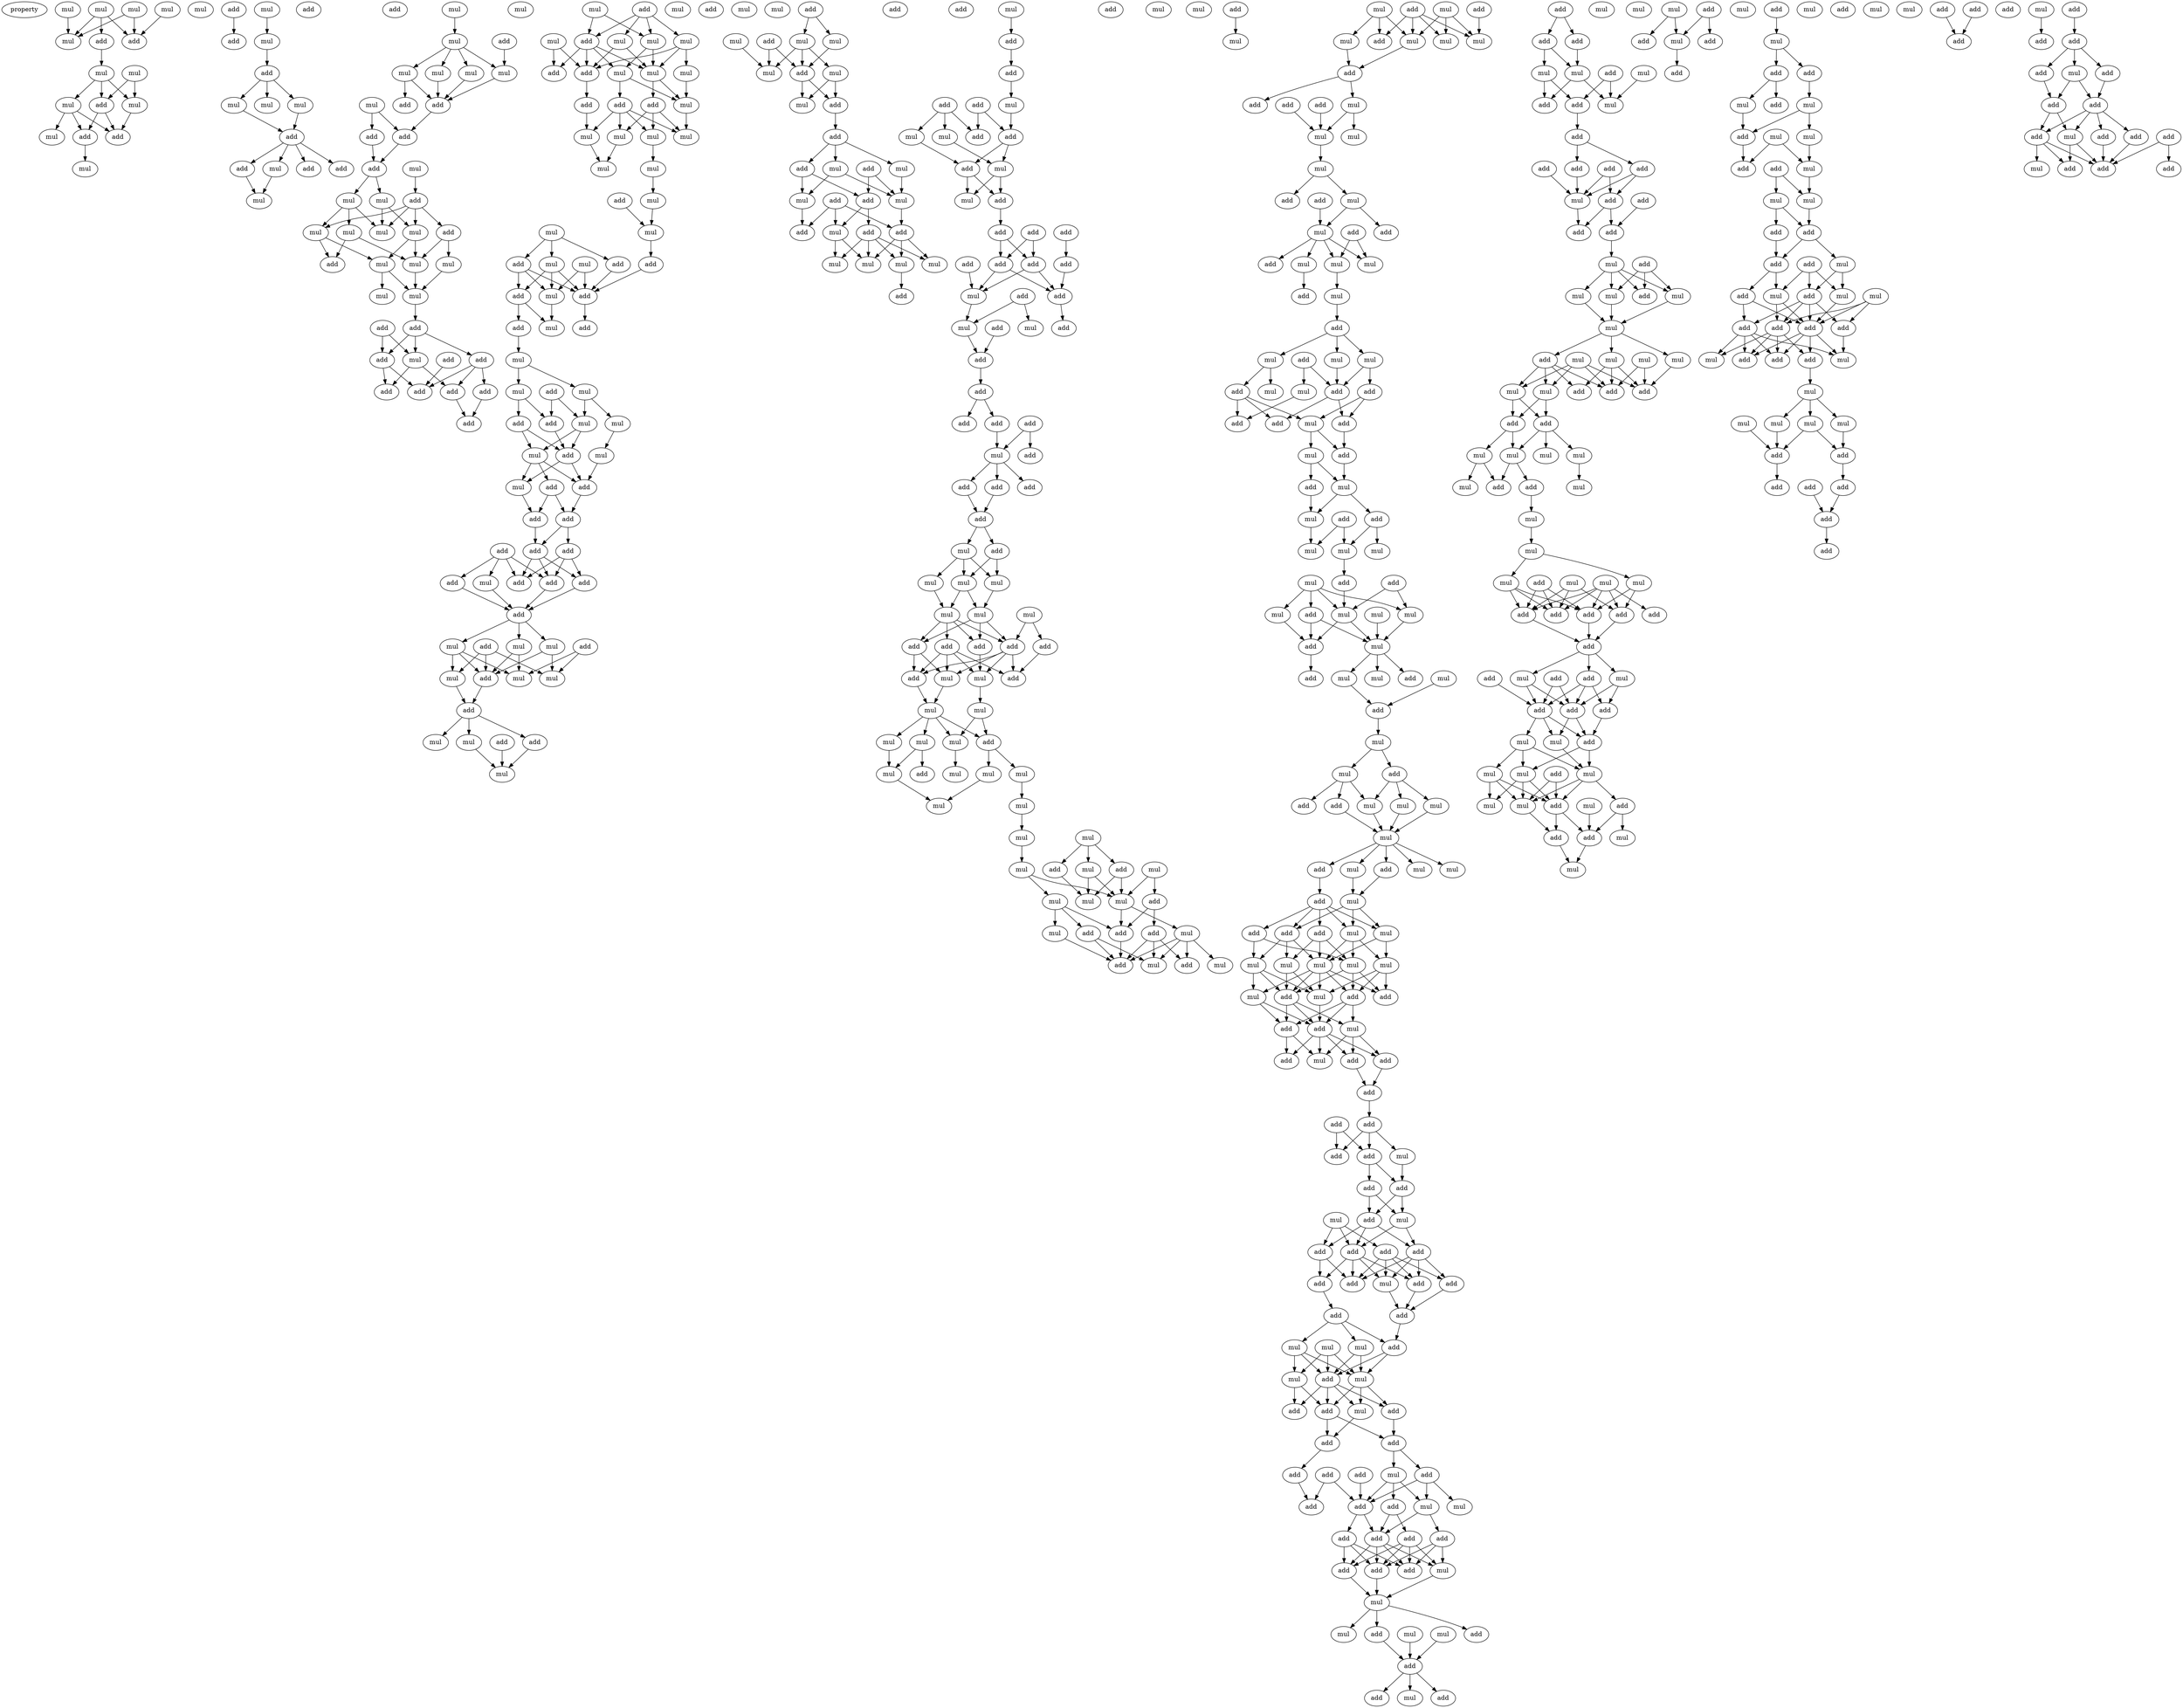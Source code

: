 digraph {
    node [fontcolor=black]
    property [mul=2,lf=1.2]
    0 [ label = mul ];
    1 [ label = mul ];
    2 [ label = mul ];
    3 [ label = mul ];
    4 [ label = add ];
    5 [ label = mul ];
    6 [ label = add ];
    7 [ label = mul ];
    8 [ label = mul ];
    9 [ label = add ];
    10 [ label = mul ];
    11 [ label = mul ];
    12 [ label = mul ];
    13 [ label = add ];
    14 [ label = mul ];
    15 [ label = add ];
    16 [ label = mul ];
    17 [ label = add ];
    18 [ label = mul ];
    19 [ label = add ];
    20 [ label = mul ];
    21 [ label = add ];
    22 [ label = mul ];
    23 [ label = mul ];
    24 [ label = mul ];
    25 [ label = add ];
    26 [ label = add ];
    27 [ label = add ];
    28 [ label = mul ];
    29 [ label = add ];
    30 [ label = add ];
    31 [ label = add ];
    32 [ label = mul ];
    33 [ label = mul ];
    34 [ label = mul ];
    35 [ label = add ];
    36 [ label = mul ];
    37 [ label = mul ];
    38 [ label = mul ];
    39 [ label = mul ];
    40 [ label = add ];
    41 [ label = mul ];
    42 [ label = add ];
    43 [ label = add ];
    44 [ label = add ];
    45 [ label = mul ];
    46 [ label = add ];
    47 [ label = mul ];
    48 [ label = add ];
    49 [ label = mul ];
    50 [ label = mul ];
    51 [ label = mul ];
    52 [ label = mul ];
    53 [ label = add ];
    54 [ label = mul ];
    55 [ label = add ];
    56 [ label = mul ];
    57 [ label = mul ];
    58 [ label = mul ];
    59 [ label = mul ];
    60 [ label = mul ];
    61 [ label = add ];
    62 [ label = add ];
    63 [ label = mul ];
    64 [ label = add ];
    65 [ label = add ];
    66 [ label = add ];
    67 [ label = add ];
    68 [ label = mul ];
    69 [ label = add ];
    70 [ label = add ];
    71 [ label = add ];
    72 [ label = add ];
    73 [ label = mul ];
    74 [ label = add ];
    75 [ label = mul ];
    76 [ label = mul ];
    77 [ label = mul ];
    78 [ label = mul ];
    79 [ label = add ];
    80 [ label = add ];
    81 [ label = mul ];
    82 [ label = mul ];
    83 [ label = add ];
    84 [ label = mul ];
    85 [ label = add ];
    86 [ label = add ];
    87 [ label = add ];
    88 [ label = mul ];
    89 [ label = mul ];
    90 [ label = mul ];
    91 [ label = mul ];
    92 [ label = mul ];
    93 [ label = mul ];
    94 [ label = mul ];
    95 [ label = add ];
    96 [ label = mul ];
    97 [ label = mul ];
    98 [ label = mul ];
    99 [ label = mul ];
    100 [ label = add ];
    101 [ label = mul ];
    102 [ label = add ];
    103 [ label = mul ];
    104 [ label = add ];
    105 [ label = add ];
    106 [ label = add ];
    107 [ label = mul ];
    108 [ label = mul ];
    109 [ label = add ];
    110 [ label = add ];
    111 [ label = add ];
    112 [ label = mul ];
    113 [ label = mul ];
    114 [ label = add ];
    115 [ label = mul ];
    116 [ label = mul ];
    117 [ label = add ];
    118 [ label = mul ];
    119 [ label = add ];
    120 [ label = mul ];
    121 [ label = mul ];
    122 [ label = mul ];
    123 [ label = add ];
    124 [ label = mul ];
    125 [ label = add ];
    126 [ label = add ];
    127 [ label = add ];
    128 [ label = add ];
    129 [ label = add ];
    130 [ label = add ];
    131 [ label = add ];
    132 [ label = add ];
    133 [ label = add ];
    134 [ label = add ];
    135 [ label = add ];
    136 [ label = mul ];
    137 [ label = add ];
    138 [ label = mul ];
    139 [ label = mul ];
    140 [ label = mul ];
    141 [ label = add ];
    142 [ label = add ];
    143 [ label = add ];
    144 [ label = mul ];
    145 [ label = mul ];
    146 [ label = mul ];
    147 [ label = add ];
    148 [ label = mul ];
    149 [ label = mul ];
    150 [ label = add ];
    151 [ label = mul ];
    152 [ label = add ];
    153 [ label = mul ];
    154 [ label = add ];
    155 [ label = mul ];
    156 [ label = mul ];
    157 [ label = add ];
    158 [ label = mul ];
    159 [ label = add ];
    160 [ label = mul ];
    161 [ label = add ];
    162 [ label = mul ];
    163 [ label = add ];
    164 [ label = mul ];
    165 [ label = add ];
    166 [ label = add ];
    167 [ label = mul ];
    168 [ label = add ];
    169 [ label = mul ];
    170 [ label = add ];
    171 [ label = mul ];
    172 [ label = add ];
    173 [ label = mul ];
    174 [ label = add ];
    175 [ label = add ];
    176 [ label = add ];
    177 [ label = mul ];
    178 [ label = add ];
    179 [ label = mul ];
    180 [ label = mul ];
    181 [ label = mul ];
    182 [ label = mul ];
    183 [ label = add ];
    184 [ label = mul ];
    185 [ label = add ];
    186 [ label = add ];
    187 [ label = add ];
    188 [ label = add ];
    189 [ label = add ];
    190 [ label = mul ];
    191 [ label = mul ];
    192 [ label = mul ];
    193 [ label = add ];
    194 [ label = add ];
    195 [ label = add ];
    196 [ label = mul ];
    197 [ label = mul ];
    198 [ label = add ];
    199 [ label = add ];
    200 [ label = add ];
    201 [ label = add ];
    202 [ label = add ];
    203 [ label = add ];
    204 [ label = add ];
    205 [ label = add ];
    206 [ label = mul ];
    207 [ label = add ];
    208 [ label = add ];
    209 [ label = mul ];
    210 [ label = add ];
    211 [ label = add ];
    212 [ label = mul ];
    213 [ label = add ];
    214 [ label = add ];
    215 [ label = add ];
    216 [ label = add ];
    217 [ label = mul ];
    218 [ label = add ];
    219 [ label = add ];
    220 [ label = mul ];
    221 [ label = mul ];
    222 [ label = add ];
    223 [ label = add ];
    224 [ label = add ];
    225 [ label = add ];
    226 [ label = add ];
    227 [ label = mul ];
    228 [ label = mul ];
    229 [ label = mul ];
    230 [ label = mul ];
    231 [ label = mul ];
    232 [ label = mul ];
    233 [ label = mul ];
    234 [ label = add ];
    235 [ label = add ];
    236 [ label = add ];
    237 [ label = add ];
    238 [ label = add ];
    239 [ label = add ];
    240 [ label = add ];
    241 [ label = mul ];
    242 [ label = mul ];
    243 [ label = mul ];
    244 [ label = mul ];
    245 [ label = add ];
    246 [ label = mul ];
    247 [ label = mul ];
    248 [ label = mul ];
    249 [ label = mul ];
    250 [ label = add ];
    251 [ label = mul ];
    252 [ label = mul ];
    253 [ label = mul ];
    254 [ label = mul ];
    255 [ label = mul ];
    256 [ label = mul ];
    257 [ label = mul ];
    258 [ label = add ];
    259 [ label = add ];
    260 [ label = mul ];
    261 [ label = mul ];
    262 [ label = mul ];
    263 [ label = add ];
    264 [ label = mul ];
    265 [ label = mul ];
    266 [ label = mul ];
    267 [ label = mul ];
    268 [ label = mul ];
    269 [ label = add ];
    270 [ label = add ];
    271 [ label = add ];
    272 [ label = mul ];
    273 [ label = add ];
    274 [ label = add ];
    275 [ label = mul ];
    276 [ label = add ];
    277 [ label = mul ];
    278 [ label = mul ];
    279 [ label = mul ];
    280 [ label = add ];
    281 [ label = add ];
    282 [ label = mul ];
    283 [ label = mul ];
    284 [ label = add ];
    285 [ label = mul ];
    286 [ label = mul ];
    287 [ label = add ];
    288 [ label = add ];
    289 [ label = add ];
    290 [ label = add ];
    291 [ label = mul ];
    292 [ label = mul ];
    293 [ label = mul ];
    294 [ label = mul ];
    295 [ label = add ];
    296 [ label = add ];
    297 [ label = mul ];
    298 [ label = mul ];
    299 [ label = add ];
    300 [ label = add ];
    301 [ label = add ];
    302 [ label = mul ];
    303 [ label = mul ];
    304 [ label = mul ];
    305 [ label = add ];
    306 [ label = mul ];
    307 [ label = add ];
    308 [ label = mul ];
    309 [ label = mul ];
    310 [ label = mul ];
    311 [ label = add ];
    312 [ label = add ];
    313 [ label = add ];
    314 [ label = mul ];
    315 [ label = mul ];
    316 [ label = add ];
    317 [ label = add ];
    318 [ label = add ];
    319 [ label = mul ];
    320 [ label = add ];
    321 [ label = mul ];
    322 [ label = add ];
    323 [ label = add ];
    324 [ label = mul ];
    325 [ label = add ];
    326 [ label = mul ];
    327 [ label = add ];
    328 [ label = mul ];
    329 [ label = mul ];
    330 [ label = mul ];
    331 [ label = add ];
    332 [ label = mul ];
    333 [ label = add ];
    334 [ label = mul ];
    335 [ label = mul ];
    336 [ label = add ];
    337 [ label = mul ];
    338 [ label = mul ];
    339 [ label = add ];
    340 [ label = mul ];
    341 [ label = mul ];
    342 [ label = add ];
    343 [ label = add ];
    344 [ label = mul ];
    345 [ label = mul ];
    346 [ label = add ];
    347 [ label = mul ];
    348 [ label = mul ];
    349 [ label = add ];
    350 [ label = add ];
    351 [ label = mul ];
    352 [ label = mul ];
    353 [ label = add ];
    354 [ label = mul ];
    355 [ label = mul ];
    356 [ label = mul ];
    357 [ label = mul ];
    358 [ label = add ];
    359 [ label = mul ];
    360 [ label = add ];
    361 [ label = mul ];
    362 [ label = add ];
    363 [ label = mul ];
    364 [ label = add ];
    365 [ label = add ];
    366 [ label = mul ];
    367 [ label = add ];
    368 [ label = mul ];
    369 [ label = mul ];
    370 [ label = mul ];
    371 [ label = mul ];
    372 [ label = mul ];
    373 [ label = mul ];
    374 [ label = mul ];
    375 [ label = add ];
    376 [ label = add ];
    377 [ label = add ];
    378 [ label = mul ];
    379 [ label = add ];
    380 [ label = add ];
    381 [ label = add ];
    382 [ label = add ];
    383 [ label = mul ];
    384 [ label = add ];
    385 [ label = add ];
    386 [ label = add ];
    387 [ label = add ];
    388 [ label = add ];
    389 [ label = add ];
    390 [ label = mul ];
    391 [ label = add ];
    392 [ label = add ];
    393 [ label = add ];
    394 [ label = mul ];
    395 [ label = mul ];
    396 [ label = add ];
    397 [ label = add ];
    398 [ label = add ];
    399 [ label = add ];
    400 [ label = add ];
    401 [ label = mul ];
    402 [ label = add ];
    403 [ label = add ];
    404 [ label = add ];
    405 [ label = add ];
    406 [ label = add ];
    407 [ label = mul ];
    408 [ label = mul ];
    409 [ label = add ];
    410 [ label = mul ];
    411 [ label = mul ];
    412 [ label = mul ];
    413 [ label = add ];
    414 [ label = add ];
    415 [ label = add ];
    416 [ label = mul ];
    417 [ label = add ];
    418 [ label = add ];
    419 [ label = add ];
    420 [ label = add ];
    421 [ label = add ];
    422 [ label = add ];
    423 [ label = mul ];
    424 [ label = add ];
    425 [ label = add ];
    426 [ label = mul ];
    427 [ label = add ];
    428 [ label = mul ];
    429 [ label = add ];
    430 [ label = add ];
    431 [ label = add ];
    432 [ label = add ];
    433 [ label = add ];
    434 [ label = add ];
    435 [ label = add ];
    436 [ label = add ];
    437 [ label = mul ];
    438 [ label = mul ];
    439 [ label = add ];
    440 [ label = mul ];
    441 [ label = add ];
    442 [ label = mul ];
    443 [ label = mul ];
    444 [ label = add ];
    445 [ label = add ];
    446 [ label = mul ];
    447 [ label = add ];
    448 [ label = add ];
    449 [ label = mul ];
    450 [ label = add ];
    451 [ label = add ];
    452 [ label = mul ];
    453 [ label = mul ];
    454 [ label = mul ];
    455 [ label = add ];
    456 [ label = add ];
    457 [ label = add ];
    458 [ label = mul ];
    459 [ label = add ];
    460 [ label = add ];
    461 [ label = add ];
    462 [ label = add ];
    463 [ label = mul ];
    464 [ label = add ];
    465 [ label = add ];
    466 [ label = add ];
    467 [ label = mul ];
    468 [ label = add ];
    469 [ label = add ];
    470 [ label = mul ];
    471 [ label = add ];
    472 [ label = mul ];
    473 [ label = add ];
    474 [ label = mul ];
    475 [ label = mul ];
    476 [ label = mul ];
    477 [ label = mul ];
    478 [ label = mul ];
    479 [ label = mul ];
    480 [ label = mul ];
    481 [ label = add ];
    482 [ label = mul ];
    483 [ label = mul ];
    484 [ label = add ];
    485 [ label = add ];
    486 [ label = add ];
    487 [ label = add ];
    488 [ label = add ];
    489 [ label = mul ];
    490 [ label = mul ];
    491 [ label = mul ];
    492 [ label = mul ];
    493 [ label = mul ];
    494 [ label = add ];
    495 [ label = add ];
    496 [ label = mul ];
    497 [ label = mul ];
    498 [ label = mul ];
    499 [ label = mul ];
    500 [ label = mul ];
    501 [ label = add ];
    502 [ label = mul ];
    503 [ label = mul ];
    504 [ label = add ];
    505 [ label = add ];
    506 [ label = add ];
    507 [ label = add ];
    508 [ label = add ];
    509 [ label = add ];
    510 [ label = add ];
    511 [ label = add ];
    512 [ label = mul ];
    513 [ label = add ];
    514 [ label = mul ];
    515 [ label = add ];
    516 [ label = add ];
    517 [ label = add ];
    518 [ label = add ];
    519 [ label = mul ];
    520 [ label = mul ];
    521 [ label = mul ];
    522 [ label = mul ];
    523 [ label = add ];
    524 [ label = mul ];
    525 [ label = mul ];
    526 [ label = add ];
    527 [ label = add ];
    528 [ label = mul ];
    529 [ label = mul ];
    530 [ label = mul ];
    531 [ label = add ];
    532 [ label = add ];
    533 [ label = mul ];
    534 [ label = mul ];
    535 [ label = add ];
    536 [ label = mul ];
    537 [ label = mul ];
    538 [ label = add ];
    539 [ label = add ];
    540 [ label = add ];
    541 [ label = mul ];
    542 [ label = mul ];
    543 [ label = add ];
    544 [ label = add ];
    545 [ label = add ];
    546 [ label = add ];
    547 [ label = mul ];
    548 [ label = mul ];
    549 [ label = add ];
    550 [ label = mul ];
    551 [ label = mul ];
    552 [ label = mul ];
    553 [ label = add ];
    554 [ label = add ];
    555 [ label = mul ];
    556 [ label = mul ];
    557 [ label = add ];
    558 [ label = add ];
    559 [ label = add ];
    560 [ label = add ];
    561 [ label = add ];
    562 [ label = mul ];
    563 [ label = mul ];
    564 [ label = add ];
    565 [ label = mul ];
    566 [ label = mul ];
    567 [ label = add ];
    568 [ label = add ];
    569 [ label = add ];
    570 [ label = add ];
    571 [ label = add ];
    572 [ label = add ];
    573 [ label = mul ];
    574 [ label = add ];
    575 [ label = mul ];
    576 [ label = add ];
    577 [ label = mul ];
    578 [ label = mul ];
    579 [ label = mul ];
    580 [ label = mul ];
    581 [ label = mul ];
    582 [ label = add ];
    583 [ label = add ];
    584 [ label = mul ];
    585 [ label = add ];
    586 [ label = add ];
    587 [ label = add ];
    588 [ label = add ];
    589 [ label = mul ];
    590 [ label = add ];
    591 [ label = add ];
    592 [ label = add ];
    593 [ label = add ];
    594 [ label = add ];
    595 [ label = mul ];
    596 [ label = add ];
    597 [ label = add ];
    598 [ label = add ];
    599 [ label = add ];
    600 [ label = mul ];
    601 [ label = add ];
    602 [ label = add ];
    603 [ label = add ];
    604 [ label = add ];
    605 [ label = add ];
    606 [ label = add ];
    607 [ label = mul ];
    608 [ label = add ];
    609 [ label = add ];
    610 [ label = mul ];
    611 [ label = add ];
    612 [ label = add ];
    0 -> 5 [ name = 0 ];
    1 -> 4 [ name = 1 ];
    1 -> 5 [ name = 2 ];
    1 -> 6 [ name = 3 ];
    2 -> 6 [ name = 4 ];
    3 -> 5 [ name = 5 ];
    3 -> 6 [ name = 6 ];
    4 -> 7 [ name = 7 ];
    7 -> 9 [ name = 8 ];
    7 -> 10 [ name = 9 ];
    7 -> 11 [ name = 10 ];
    8 -> 9 [ name = 11 ];
    8 -> 11 [ name = 12 ];
    9 -> 13 [ name = 13 ];
    9 -> 15 [ name = 14 ];
    10 -> 13 [ name = 15 ];
    10 -> 14 [ name = 16 ];
    10 -> 15 [ name = 17 ];
    11 -> 15 [ name = 18 ];
    13 -> 16 [ name = 19 ];
    17 -> 19 [ name = 20 ];
    18 -> 20 [ name = 21 ];
    20 -> 21 [ name = 22 ];
    21 -> 22 [ name = 23 ];
    21 -> 23 [ name = 24 ];
    21 -> 24 [ name = 25 ];
    22 -> 26 [ name = 26 ];
    24 -> 26 [ name = 27 ];
    26 -> 27 [ name = 28 ];
    26 -> 28 [ name = 29 ];
    26 -> 29 [ name = 30 ];
    26 -> 31 [ name = 31 ];
    27 -> 32 [ name = 32 ];
    28 -> 32 [ name = 33 ];
    33 -> 34 [ name = 34 ];
    34 -> 36 [ name = 35 ];
    34 -> 37 [ name = 36 ];
    34 -> 38 [ name = 37 ];
    34 -> 39 [ name = 38 ];
    35 -> 36 [ name = 39 ];
    36 -> 42 [ name = 40 ];
    37 -> 40 [ name = 41 ];
    37 -> 42 [ name = 42 ];
    38 -> 42 [ name = 43 ];
    39 -> 42 [ name = 44 ];
    41 -> 43 [ name = 45 ];
    41 -> 44 [ name = 46 ];
    42 -> 44 [ name = 47 ];
    43 -> 46 [ name = 48 ];
    44 -> 46 [ name = 49 ];
    45 -> 48 [ name = 50 ];
    46 -> 47 [ name = 51 ];
    46 -> 49 [ name = 52 ];
    47 -> 50 [ name = 53 ];
    47 -> 51 [ name = 54 ];
    47 -> 52 [ name = 55 ];
    48 -> 50 [ name = 56 ];
    48 -> 51 [ name = 57 ];
    48 -> 53 [ name = 58 ];
    48 -> 54 [ name = 59 ];
    49 -> 50 [ name = 60 ];
    49 -> 54 [ name = 61 ];
    51 -> 55 [ name = 62 ];
    51 -> 57 [ name = 63 ];
    52 -> 55 [ name = 64 ];
    52 -> 58 [ name = 65 ];
    53 -> 56 [ name = 66 ];
    53 -> 58 [ name = 67 ];
    54 -> 57 [ name = 68 ];
    54 -> 58 [ name = 69 ];
    56 -> 60 [ name = 70 ];
    57 -> 59 [ name = 71 ];
    57 -> 60 [ name = 72 ];
    58 -> 60 [ name = 73 ];
    60 -> 61 [ name = 74 ];
    61 -> 63 [ name = 75 ];
    61 -> 64 [ name = 76 ];
    61 -> 65 [ name = 77 ];
    62 -> 63 [ name = 78 ];
    62 -> 64 [ name = 79 ];
    63 -> 67 [ name = 80 ];
    63 -> 69 [ name = 81 ];
    64 -> 67 [ name = 82 ];
    64 -> 70 [ name = 83 ];
    65 -> 69 [ name = 84 ];
    65 -> 70 [ name = 85 ];
    65 -> 71 [ name = 86 ];
    66 -> 70 [ name = 87 ];
    69 -> 72 [ name = 88 ];
    71 -> 72 [ name = 89 ];
    73 -> 76 [ name = 90 ];
    73 -> 79 [ name = 91 ];
    74 -> 75 [ name = 92 ];
    74 -> 76 [ name = 93 ];
    74 -> 78 [ name = 94 ];
    74 -> 79 [ name = 95 ];
    75 -> 80 [ name = 96 ];
    75 -> 81 [ name = 97 ];
    76 -> 81 [ name = 98 ];
    76 -> 82 [ name = 99 ];
    77 -> 80 [ name = 100 ];
    77 -> 83 [ name = 101 ];
    78 -> 80 [ name = 102 ];
    78 -> 81 [ name = 103 ];
    78 -> 84 [ name = 104 ];
    79 -> 80 [ name = 105 ];
    79 -> 81 [ name = 106 ];
    79 -> 82 [ name = 107 ];
    79 -> 83 [ name = 108 ];
    80 -> 86 [ name = 109 ];
    81 -> 85 [ name = 110 ];
    81 -> 88 [ name = 111 ];
    82 -> 87 [ name = 112 ];
    82 -> 88 [ name = 113 ];
    84 -> 88 [ name = 114 ];
    85 -> 89 [ name = 115 ];
    85 -> 90 [ name = 116 ];
    85 -> 91 [ name = 117 ];
    86 -> 92 [ name = 118 ];
    87 -> 89 [ name = 119 ];
    87 -> 90 [ name = 120 ];
    87 -> 91 [ name = 121 ];
    87 -> 92 [ name = 122 ];
    88 -> 90 [ name = 123 ];
    89 -> 94 [ name = 124 ];
    91 -> 93 [ name = 125 ];
    92 -> 93 [ name = 126 ];
    94 -> 96 [ name = 127 ];
    95 -> 99 [ name = 128 ];
    96 -> 99 [ name = 129 ];
    98 -> 100 [ name = 130 ];
    98 -> 101 [ name = 131 ];
    98 -> 102 [ name = 132 ];
    99 -> 104 [ name = 133 ];
    100 -> 106 [ name = 134 ];
    101 -> 105 [ name = 135 ];
    101 -> 106 [ name = 136 ];
    101 -> 107 [ name = 137 ];
    102 -> 105 [ name = 138 ];
    102 -> 106 [ name = 139 ];
    102 -> 107 [ name = 140 ];
    103 -> 106 [ name = 141 ];
    103 -> 107 [ name = 142 ];
    104 -> 106 [ name = 143 ];
    105 -> 108 [ name = 144 ];
    105 -> 111 [ name = 145 ];
    106 -> 109 [ name = 146 ];
    107 -> 108 [ name = 147 ];
    111 -> 112 [ name = 148 ];
    112 -> 115 [ name = 149 ];
    112 -> 116 [ name = 150 ];
    114 -> 119 [ name = 151 ];
    114 -> 120 [ name = 152 ];
    115 -> 117 [ name = 153 ];
    115 -> 119 [ name = 154 ];
    116 -> 118 [ name = 155 ];
    116 -> 120 [ name = 156 ];
    117 -> 122 [ name = 157 ];
    117 -> 123 [ name = 158 ];
    118 -> 121 [ name = 159 ];
    119 -> 123 [ name = 160 ];
    120 -> 122 [ name = 161 ];
    120 -> 123 [ name = 162 ];
    121 -> 126 [ name = 163 ];
    122 -> 124 [ name = 164 ];
    122 -> 125 [ name = 165 ];
    122 -> 126 [ name = 166 ];
    123 -> 124 [ name = 167 ];
    123 -> 126 [ name = 168 ];
    124 -> 128 [ name = 169 ];
    125 -> 127 [ name = 170 ];
    125 -> 128 [ name = 171 ];
    126 -> 127 [ name = 172 ];
    127 -> 130 [ name = 173 ];
    127 -> 131 [ name = 174 ];
    128 -> 130 [ name = 175 ];
    129 -> 132 [ name = 176 ];
    129 -> 133 [ name = 177 ];
    129 -> 134 [ name = 178 ];
    129 -> 136 [ name = 179 ];
    130 -> 132 [ name = 180 ];
    130 -> 134 [ name = 181 ];
    130 -> 135 [ name = 182 ];
    131 -> 132 [ name = 183 ];
    131 -> 134 [ name = 184 ];
    131 -> 135 [ name = 185 ];
    133 -> 137 [ name = 186 ];
    134 -> 137 [ name = 187 ];
    135 -> 137 [ name = 188 ];
    136 -> 137 [ name = 189 ];
    137 -> 138 [ name = 190 ];
    137 -> 139 [ name = 191 ];
    137 -> 140 [ name = 192 ];
    138 -> 143 [ name = 193 ];
    138 -> 144 [ name = 194 ];
    138 -> 146 [ name = 195 ];
    139 -> 143 [ name = 196 ];
    139 -> 145 [ name = 197 ];
    140 -> 143 [ name = 198 ];
    140 -> 144 [ name = 199 ];
    141 -> 143 [ name = 200 ];
    141 -> 145 [ name = 201 ];
    141 -> 146 [ name = 202 ];
    142 -> 144 [ name = 203 ];
    142 -> 145 [ name = 204 ];
    143 -> 147 [ name = 205 ];
    146 -> 147 [ name = 206 ];
    147 -> 148 [ name = 207 ];
    147 -> 149 [ name = 208 ];
    147 -> 152 [ name = 209 ];
    149 -> 153 [ name = 210 ];
    150 -> 153 [ name = 211 ];
    152 -> 153 [ name = 212 ];
    154 -> 155 [ name = 213 ];
    154 -> 156 [ name = 214 ];
    155 -> 161 [ name = 215 ];
    156 -> 160 [ name = 216 ];
    156 -> 161 [ name = 217 ];
    156 -> 162 [ name = 218 ];
    158 -> 160 [ name = 219 ];
    159 -> 160 [ name = 220 ];
    159 -> 161 [ name = 221 ];
    161 -> 163 [ name = 222 ];
    161 -> 164 [ name = 223 ];
    162 -> 163 [ name = 224 ];
    162 -> 164 [ name = 225 ];
    163 -> 165 [ name = 226 ];
    165 -> 167 [ name = 227 ];
    165 -> 169 [ name = 228 ];
    165 -> 170 [ name = 229 ];
    167 -> 171 [ name = 230 ];
    168 -> 171 [ name = 231 ];
    168 -> 174 [ name = 232 ];
    169 -> 171 [ name = 233 ];
    169 -> 173 [ name = 234 ];
    170 -> 173 [ name = 235 ];
    170 -> 174 [ name = 236 ];
    171 -> 176 [ name = 237 ];
    172 -> 175 [ name = 238 ];
    172 -> 176 [ name = 239 ];
    172 -> 177 [ name = 240 ];
    173 -> 175 [ name = 241 ];
    174 -> 177 [ name = 242 ];
    174 -> 178 [ name = 243 ];
    176 -> 179 [ name = 244 ];
    176 -> 180 [ name = 245 ];
    176 -> 181 [ name = 246 ];
    177 -> 180 [ name = 247 ];
    177 -> 182 [ name = 248 ];
    178 -> 179 [ name = 249 ];
    178 -> 180 [ name = 250 ];
    178 -> 181 [ name = 251 ];
    178 -> 182 [ name = 252 ];
    179 -> 183 [ name = 253 ];
    184 -> 185 [ name = 254 ];
    185 -> 187 [ name = 255 ];
    187 -> 190 [ name = 256 ];
    188 -> 191 [ name = 257 ];
    188 -> 192 [ name = 258 ];
    188 -> 194 [ name = 259 ];
    189 -> 193 [ name = 260 ];
    189 -> 194 [ name = 261 ];
    190 -> 193 [ name = 262 ];
    191 -> 195 [ name = 263 ];
    192 -> 196 [ name = 264 ];
    193 -> 195 [ name = 265 ];
    193 -> 196 [ name = 266 ];
    195 -> 197 [ name = 267 ];
    195 -> 198 [ name = 268 ];
    196 -> 197 [ name = 269 ];
    196 -> 198 [ name = 270 ];
    198 -> 199 [ name = 271 ];
    199 -> 202 [ name = 272 ];
    199 -> 204 [ name = 273 ];
    200 -> 202 [ name = 274 ];
    200 -> 204 [ name = 275 ];
    201 -> 203 [ name = 276 ];
    202 -> 206 [ name = 277 ];
    202 -> 208 [ name = 278 ];
    203 -> 208 [ name = 279 ];
    204 -> 206 [ name = 280 ];
    204 -> 208 [ name = 281 ];
    205 -> 206 [ name = 282 ];
    206 -> 209 [ name = 283 ];
    207 -> 209 [ name = 284 ];
    207 -> 212 [ name = 285 ];
    208 -> 211 [ name = 286 ];
    209 -> 213 [ name = 287 ];
    210 -> 213 [ name = 288 ];
    213 -> 214 [ name = 289 ];
    214 -> 215 [ name = 290 ];
    214 -> 218 [ name = 291 ];
    216 -> 219 [ name = 292 ];
    216 -> 220 [ name = 293 ];
    218 -> 220 [ name = 294 ];
    220 -> 222 [ name = 295 ];
    220 -> 223 [ name = 296 ];
    220 -> 224 [ name = 297 ];
    222 -> 225 [ name = 298 ];
    223 -> 225 [ name = 299 ];
    225 -> 226 [ name = 300 ];
    225 -> 227 [ name = 301 ];
    226 -> 229 [ name = 302 ];
    226 -> 230 [ name = 303 ];
    227 -> 228 [ name = 304 ];
    227 -> 229 [ name = 305 ];
    227 -> 230 [ name = 306 ];
    228 -> 232 [ name = 307 ];
    229 -> 233 [ name = 308 ];
    230 -> 232 [ name = 309 ];
    230 -> 233 [ name = 310 ];
    231 -> 236 [ name = 311 ];
    231 -> 237 [ name = 312 ];
    232 -> 234 [ name = 313 ];
    232 -> 235 [ name = 314 ];
    232 -> 237 [ name = 315 ];
    232 -> 238 [ name = 316 ];
    233 -> 235 [ name = 317 ];
    233 -> 237 [ name = 318 ];
    233 -> 238 [ name = 319 ];
    234 -> 239 [ name = 320 ];
    234 -> 240 [ name = 321 ];
    234 -> 241 [ name = 322 ];
    234 -> 242 [ name = 323 ];
    235 -> 239 [ name = 324 ];
    235 -> 241 [ name = 325 ];
    236 -> 240 [ name = 326 ];
    237 -> 239 [ name = 327 ];
    237 -> 240 [ name = 328 ];
    237 -> 241 [ name = 329 ];
    237 -> 242 [ name = 330 ];
    238 -> 242 [ name = 331 ];
    239 -> 244 [ name = 332 ];
    241 -> 244 [ name = 333 ];
    242 -> 243 [ name = 334 ];
    243 -> 245 [ name = 335 ];
    243 -> 247 [ name = 336 ];
    244 -> 245 [ name = 337 ];
    244 -> 246 [ name = 338 ];
    244 -> 247 [ name = 339 ];
    244 -> 248 [ name = 340 ];
    245 -> 251 [ name = 341 ];
    245 -> 252 [ name = 342 ];
    246 -> 250 [ name = 343 ];
    246 -> 253 [ name = 344 ];
    247 -> 249 [ name = 345 ];
    248 -> 253 [ name = 346 ];
    251 -> 255 [ name = 347 ];
    252 -> 254 [ name = 348 ];
    253 -> 255 [ name = 349 ];
    254 -> 256 [ name = 350 ];
    256 -> 261 [ name = 351 ];
    257 -> 258 [ name = 352 ];
    257 -> 259 [ name = 353 ];
    257 -> 260 [ name = 354 ];
    258 -> 265 [ name = 355 ];
    258 -> 266 [ name = 356 ];
    259 -> 265 [ name = 357 ];
    260 -> 265 [ name = 358 ];
    260 -> 266 [ name = 359 ];
    261 -> 264 [ name = 360 ];
    261 -> 266 [ name = 361 ];
    262 -> 263 [ name = 362 ];
    262 -> 266 [ name = 363 ];
    263 -> 269 [ name = 364 ];
    263 -> 270 [ name = 365 ];
    264 -> 268 [ name = 366 ];
    264 -> 269 [ name = 367 ];
    264 -> 271 [ name = 368 ];
    266 -> 267 [ name = 369 ];
    266 -> 269 [ name = 370 ];
    267 -> 272 [ name = 371 ];
    267 -> 274 [ name = 372 ];
    267 -> 275 [ name = 373 ];
    267 -> 276 [ name = 374 ];
    268 -> 276 [ name = 375 ];
    269 -> 276 [ name = 376 ];
    270 -> 272 [ name = 377 ];
    270 -> 274 [ name = 378 ];
    270 -> 276 [ name = 379 ];
    271 -> 272 [ name = 380 ];
    271 -> 276 [ name = 381 ];
    273 -> 277 [ name = 382 ];
    278 -> 283 [ name = 383 ];
    278 -> 285 [ name = 384 ];
    278 -> 286 [ name = 385 ];
    279 -> 282 [ name = 386 ];
    279 -> 283 [ name = 387 ];
    279 -> 284 [ name = 388 ];
    280 -> 285 [ name = 389 ];
    281 -> 283 [ name = 390 ];
    281 -> 284 [ name = 391 ];
    281 -> 285 [ name = 392 ];
    281 -> 286 [ name = 393 ];
    282 -> 287 [ name = 394 ];
    283 -> 287 [ name = 395 ];
    287 -> 290 [ name = 396 ];
    287 -> 291 [ name = 397 ];
    288 -> 292 [ name = 398 ];
    289 -> 292 [ name = 399 ];
    291 -> 292 [ name = 400 ];
    291 -> 293 [ name = 401 ];
    292 -> 294 [ name = 402 ];
    294 -> 295 [ name = 403 ];
    294 -> 297 [ name = 404 ];
    296 -> 298 [ name = 405 ];
    297 -> 298 [ name = 406 ];
    297 -> 299 [ name = 407 ];
    298 -> 301 [ name = 408 ];
    298 -> 302 [ name = 409 ];
    298 -> 303 [ name = 410 ];
    298 -> 304 [ name = 411 ];
    300 -> 302 [ name = 412 ];
    300 -> 303 [ name = 413 ];
    303 -> 306 [ name = 414 ];
    304 -> 305 [ name = 415 ];
    306 -> 307 [ name = 416 ];
    307 -> 308 [ name = 417 ];
    307 -> 309 [ name = 418 ];
    307 -> 310 [ name = 419 ];
    308 -> 313 [ name = 420 ];
    308 -> 316 [ name = 421 ];
    309 -> 312 [ name = 422 ];
    309 -> 315 [ name = 423 ];
    310 -> 316 [ name = 424 ];
    311 -> 314 [ name = 425 ];
    311 -> 316 [ name = 426 ];
    312 -> 317 [ name = 427 ];
    312 -> 319 [ name = 428 ];
    312 -> 320 [ name = 429 ];
    313 -> 318 [ name = 430 ];
    313 -> 319 [ name = 431 ];
    314 -> 320 [ name = 432 ];
    316 -> 317 [ name = 433 ];
    316 -> 318 [ name = 434 ];
    318 -> 322 [ name = 435 ];
    319 -> 321 [ name = 436 ];
    319 -> 322 [ name = 437 ];
    321 -> 323 [ name = 438 ];
    321 -> 324 [ name = 439 ];
    322 -> 324 [ name = 440 ];
    323 -> 326 [ name = 441 ];
    324 -> 325 [ name = 442 ];
    324 -> 326 [ name = 443 ];
    325 -> 328 [ name = 444 ];
    325 -> 330 [ name = 445 ];
    326 -> 329 [ name = 446 ];
    327 -> 328 [ name = 447 ];
    327 -> 329 [ name = 448 ];
    328 -> 333 [ name = 449 ];
    331 -> 337 [ name = 450 ];
    331 -> 338 [ name = 451 ];
    332 -> 334 [ name = 452 ];
    332 -> 336 [ name = 453 ];
    332 -> 337 [ name = 454 ];
    332 -> 338 [ name = 455 ];
    333 -> 338 [ name = 456 ];
    334 -> 339 [ name = 457 ];
    335 -> 340 [ name = 458 ];
    336 -> 339 [ name = 459 ];
    336 -> 340 [ name = 460 ];
    337 -> 340 [ name = 461 ];
    338 -> 339 [ name = 462 ];
    338 -> 340 [ name = 463 ];
    339 -> 343 [ name = 464 ];
    340 -> 342 [ name = 465 ];
    340 -> 344 [ name = 466 ];
    340 -> 345 [ name = 467 ];
    341 -> 346 [ name = 468 ];
    344 -> 346 [ name = 469 ];
    346 -> 347 [ name = 470 ];
    347 -> 348 [ name = 471 ];
    347 -> 349 [ name = 472 ];
    348 -> 350 [ name = 473 ];
    348 -> 352 [ name = 474 ];
    348 -> 353 [ name = 475 ];
    349 -> 351 [ name = 476 ];
    349 -> 352 [ name = 477 ];
    349 -> 354 [ name = 478 ];
    350 -> 355 [ name = 479 ];
    351 -> 355 [ name = 480 ];
    352 -> 355 [ name = 481 ];
    354 -> 355 [ name = 482 ];
    355 -> 356 [ name = 483 ];
    355 -> 357 [ name = 484 ];
    355 -> 358 [ name = 485 ];
    355 -> 359 [ name = 486 ];
    355 -> 360 [ name = 487 ];
    356 -> 361 [ name = 488 ];
    358 -> 361 [ name = 489 ];
    360 -> 362 [ name = 490 ];
    361 -> 363 [ name = 491 ];
    361 -> 365 [ name = 492 ];
    361 -> 366 [ name = 493 ];
    362 -> 363 [ name = 494 ];
    362 -> 364 [ name = 495 ];
    362 -> 365 [ name = 496 ];
    362 -> 366 [ name = 497 ];
    362 -> 367 [ name = 498 ];
    363 -> 371 [ name = 499 ];
    363 -> 372 [ name = 500 ];
    364 -> 368 [ name = 501 ];
    364 -> 369 [ name = 502 ];
    365 -> 369 [ name = 503 ];
    365 -> 370 [ name = 504 ];
    365 -> 371 [ name = 505 ];
    366 -> 368 [ name = 506 ];
    366 -> 371 [ name = 507 ];
    366 -> 372 [ name = 508 ];
    367 -> 368 [ name = 509 ];
    367 -> 370 [ name = 510 ];
    367 -> 371 [ name = 511 ];
    368 -> 375 [ name = 512 ];
    368 -> 376 [ name = 513 ];
    368 -> 377 [ name = 514 ];
    369 -> 373 [ name = 515 ];
    369 -> 374 [ name = 516 ];
    369 -> 376 [ name = 517 ];
    370 -> 373 [ name = 518 ];
    370 -> 376 [ name = 519 ];
    371 -> 373 [ name = 520 ];
    371 -> 374 [ name = 521 ];
    371 -> 375 [ name = 522 ];
    371 -> 376 [ name = 523 ];
    371 -> 377 [ name = 524 ];
    372 -> 373 [ name = 525 ];
    372 -> 375 [ name = 526 ];
    372 -> 377 [ name = 527 ];
    373 -> 379 [ name = 528 ];
    374 -> 379 [ name = 529 ];
    374 -> 380 [ name = 530 ];
    376 -> 378 [ name = 531 ];
    376 -> 379 [ name = 532 ];
    376 -> 380 [ name = 533 ];
    377 -> 378 [ name = 534 ];
    377 -> 379 [ name = 535 ];
    377 -> 380 [ name = 536 ];
    378 -> 381 [ name = 537 ];
    378 -> 382 [ name = 538 ];
    378 -> 383 [ name = 539 ];
    379 -> 381 [ name = 540 ];
    379 -> 382 [ name = 541 ];
    379 -> 383 [ name = 542 ];
    379 -> 384 [ name = 543 ];
    380 -> 383 [ name = 544 ];
    380 -> 384 [ name = 545 ];
    381 -> 385 [ name = 546 ];
    382 -> 385 [ name = 547 ];
    385 -> 386 [ name = 548 ];
    386 -> 388 [ name = 549 ];
    386 -> 389 [ name = 550 ];
    386 -> 390 [ name = 551 ];
    387 -> 388 [ name = 552 ];
    387 -> 389 [ name = 553 ];
    389 -> 391 [ name = 554 ];
    389 -> 392 [ name = 555 ];
    390 -> 392 [ name = 556 ];
    391 -> 393 [ name = 557 ];
    391 -> 395 [ name = 558 ];
    392 -> 393 [ name = 559 ];
    392 -> 395 [ name = 560 ];
    393 -> 396 [ name = 561 ];
    393 -> 397 [ name = 562 ];
    393 -> 399 [ name = 563 ];
    394 -> 396 [ name = 564 ];
    394 -> 398 [ name = 565 ];
    394 -> 399 [ name = 566 ];
    395 -> 397 [ name = 567 ];
    395 -> 399 [ name = 568 ];
    396 -> 400 [ name = 569 ];
    396 -> 403 [ name = 570 ];
    397 -> 401 [ name = 571 ];
    397 -> 402 [ name = 572 ];
    397 -> 403 [ name = 573 ];
    397 -> 404 [ name = 574 ];
    398 -> 401 [ name = 575 ];
    398 -> 402 [ name = 576 ];
    398 -> 403 [ name = 577 ];
    398 -> 404 [ name = 578 ];
    399 -> 400 [ name = 579 ];
    399 -> 401 [ name = 580 ];
    399 -> 402 [ name = 581 ];
    399 -> 403 [ name = 582 ];
    400 -> 405 [ name = 583 ];
    401 -> 406 [ name = 584 ];
    402 -> 406 [ name = 585 ];
    404 -> 406 [ name = 586 ];
    405 -> 407 [ name = 587 ];
    405 -> 408 [ name = 588 ];
    405 -> 409 [ name = 589 ];
    406 -> 409 [ name = 590 ];
    407 -> 411 [ name = 591 ];
    407 -> 412 [ name = 592 ];
    407 -> 413 [ name = 593 ];
    408 -> 412 [ name = 594 ];
    408 -> 413 [ name = 595 ];
    409 -> 412 [ name = 596 ];
    409 -> 413 [ name = 597 ];
    410 -> 411 [ name = 598 ];
    410 -> 412 [ name = 599 ];
    410 -> 413 [ name = 600 ];
    411 -> 414 [ name = 601 ];
    411 -> 417 [ name = 602 ];
    412 -> 414 [ name = 603 ];
    412 -> 415 [ name = 604 ];
    412 -> 416 [ name = 605 ];
    413 -> 414 [ name = 606 ];
    413 -> 415 [ name = 607 ];
    413 -> 416 [ name = 608 ];
    413 -> 417 [ name = 609 ];
    414 -> 418 [ name = 610 ];
    414 -> 419 [ name = 611 ];
    415 -> 419 [ name = 612 ];
    416 -> 418 [ name = 613 ];
    418 -> 420 [ name = 614 ];
    419 -> 423 [ name = 615 ];
    419 -> 424 [ name = 616 ];
    420 -> 429 [ name = 617 ];
    421 -> 427 [ name = 618 ];
    421 -> 429 [ name = 619 ];
    422 -> 427 [ name = 620 ];
    423 -> 425 [ name = 621 ];
    423 -> 426 [ name = 622 ];
    423 -> 427 [ name = 623 ];
    424 -> 426 [ name = 624 ];
    424 -> 427 [ name = 625 ];
    424 -> 428 [ name = 626 ];
    425 -> 431 [ name = 627 ];
    425 -> 432 [ name = 628 ];
    426 -> 430 [ name = 629 ];
    426 -> 431 [ name = 630 ];
    427 -> 431 [ name = 631 ];
    427 -> 433 [ name = 632 ];
    430 -> 434 [ name = 633 ];
    430 -> 436 [ name = 634 ];
    430 -> 437 [ name = 635 ];
    431 -> 434 [ name = 636 ];
    431 -> 435 [ name = 637 ];
    431 -> 436 [ name = 638 ];
    431 -> 437 [ name = 639 ];
    432 -> 434 [ name = 640 ];
    432 -> 435 [ name = 641 ];
    432 -> 436 [ name = 642 ];
    432 -> 437 [ name = 643 ];
    433 -> 434 [ name = 644 ];
    433 -> 435 [ name = 645 ];
    433 -> 436 [ name = 646 ];
    434 -> 438 [ name = 647 ];
    435 -> 438 [ name = 648 ];
    437 -> 438 [ name = 649 ];
    438 -> 439 [ name = 650 ];
    438 -> 440 [ name = 651 ];
    438 -> 441 [ name = 652 ];
    441 -> 444 [ name = 653 ];
    442 -> 444 [ name = 654 ];
    443 -> 444 [ name = 655 ];
    444 -> 445 [ name = 656 ];
    444 -> 446 [ name = 657 ];
    444 -> 447 [ name = 658 ];
    448 -> 450 [ name = 659 ];
    448 -> 451 [ name = 660 ];
    450 -> 453 [ name = 661 ];
    450 -> 454 [ name = 662 ];
    451 -> 453 [ name = 663 ];
    452 -> 458 [ name = 664 ];
    453 -> 457 [ name = 665 ];
    453 -> 458 [ name = 666 ];
    454 -> 456 [ name = 667 ];
    454 -> 457 [ name = 668 ];
    455 -> 456 [ name = 669 ];
    455 -> 458 [ name = 670 ];
    456 -> 459 [ name = 671 ];
    459 -> 461 [ name = 672 ];
    459 -> 464 [ name = 673 ];
    460 -> 467 [ name = 674 ];
    461 -> 465 [ name = 675 ];
    461 -> 467 [ name = 676 ];
    462 -> 465 [ name = 677 ];
    462 -> 467 [ name = 678 ];
    464 -> 467 [ name = 679 ];
    465 -> 468 [ name = 680 ];
    465 -> 469 [ name = 681 ];
    466 -> 469 [ name = 682 ];
    467 -> 468 [ name = 683 ];
    469 -> 470 [ name = 684 ];
    470 -> 472 [ name = 685 ];
    470 -> 473 [ name = 686 ];
    470 -> 474 [ name = 687 ];
    470 -> 475 [ name = 688 ];
    471 -> 473 [ name = 689 ];
    471 -> 474 [ name = 690 ];
    471 -> 475 [ name = 691 ];
    472 -> 476 [ name = 692 ];
    474 -> 476 [ name = 693 ];
    475 -> 476 [ name = 694 ];
    476 -> 477 [ name = 695 ];
    476 -> 480 [ name = 696 ];
    476 -> 481 [ name = 697 ];
    477 -> 484 [ name = 698 ];
    477 -> 485 [ name = 699 ];
    477 -> 486 [ name = 700 ];
    478 -> 482 [ name = 701 ];
    478 -> 483 [ name = 702 ];
    478 -> 485 [ name = 703 ];
    478 -> 486 [ name = 704 ];
    479 -> 485 [ name = 705 ];
    479 -> 486 [ name = 706 ];
    480 -> 486 [ name = 707 ];
    481 -> 482 [ name = 708 ];
    481 -> 483 [ name = 709 ];
    481 -> 484 [ name = 710 ];
    481 -> 485 [ name = 711 ];
    482 -> 487 [ name = 712 ];
    482 -> 488 [ name = 713 ];
    483 -> 487 [ name = 714 ];
    483 -> 488 [ name = 715 ];
    487 -> 490 [ name = 716 ];
    487 -> 491 [ name = 717 ];
    487 -> 492 [ name = 718 ];
    488 -> 489 [ name = 719 ];
    488 -> 490 [ name = 720 ];
    489 -> 495 [ name = 721 ];
    489 -> 496 [ name = 722 ];
    490 -> 494 [ name = 723 ];
    490 -> 495 [ name = 724 ];
    492 -> 493 [ name = 725 ];
    494 -> 497 [ name = 726 ];
    497 -> 498 [ name = 727 ];
    498 -> 502 [ name = 728 ];
    498 -> 503 [ name = 729 ];
    499 -> 504 [ name = 730 ];
    499 -> 506 [ name = 731 ];
    499 -> 507 [ name = 732 ];
    500 -> 504 [ name = 733 ];
    500 -> 505 [ name = 734 ];
    500 -> 506 [ name = 735 ];
    500 -> 507 [ name = 736 ];
    500 -> 508 [ name = 737 ];
    501 -> 506 [ name = 738 ];
    501 -> 507 [ name = 739 ];
    501 -> 508 [ name = 740 ];
    502 -> 504 [ name = 741 ];
    502 -> 508 [ name = 742 ];
    503 -> 506 [ name = 743 ];
    503 -> 507 [ name = 744 ];
    503 -> 508 [ name = 745 ];
    504 -> 509 [ name = 746 ];
    506 -> 509 [ name = 747 ];
    508 -> 509 [ name = 748 ];
    509 -> 511 [ name = 749 ];
    509 -> 512 [ name = 750 ];
    509 -> 514 [ name = 751 ];
    510 -> 515 [ name = 752 ];
    510 -> 517 [ name = 753 ];
    511 -> 515 [ name = 754 ];
    511 -> 516 [ name = 755 ];
    511 -> 517 [ name = 756 ];
    512 -> 515 [ name = 757 ];
    512 -> 517 [ name = 758 ];
    513 -> 515 [ name = 759 ];
    514 -> 516 [ name = 760 ];
    514 -> 517 [ name = 761 ];
    515 -> 518 [ name = 762 ];
    515 -> 519 [ name = 763 ];
    515 -> 520 [ name = 764 ];
    516 -> 518 [ name = 765 ];
    517 -> 518 [ name = 766 ];
    517 -> 519 [ name = 767 ];
    518 -> 521 [ name = 768 ];
    518 -> 524 [ name = 769 ];
    519 -> 521 [ name = 770 ];
    520 -> 521 [ name = 771 ];
    520 -> 522 [ name = 772 ];
    520 -> 524 [ name = 773 ];
    521 -> 526 [ name = 774 ];
    521 -> 527 [ name = 775 ];
    521 -> 528 [ name = 776 ];
    522 -> 527 [ name = 777 ];
    522 -> 528 [ name = 778 ];
    522 -> 529 [ name = 779 ];
    523 -> 527 [ name = 780 ];
    523 -> 528 [ name = 781 ];
    524 -> 527 [ name = 782 ];
    524 -> 528 [ name = 783 ];
    524 -> 529 [ name = 784 ];
    525 -> 532 [ name = 785 ];
    526 -> 530 [ name = 786 ];
    526 -> 532 [ name = 787 ];
    527 -> 531 [ name = 788 ];
    527 -> 532 [ name = 789 ];
    528 -> 531 [ name = 790 ];
    531 -> 533 [ name = 791 ];
    532 -> 533 [ name = 792 ];
    534 -> 537 [ name = 793 ];
    534 -> 538 [ name = 794 ];
    535 -> 537 [ name = 795 ];
    535 -> 540 [ name = 796 ];
    537 -> 543 [ name = 797 ];
    539 -> 542 [ name = 798 ];
    542 -> 544 [ name = 799 ];
    542 -> 545 [ name = 800 ];
    544 -> 546 [ name = 801 ];
    544 -> 548 [ name = 802 ];
    545 -> 547 [ name = 803 ];
    547 -> 549 [ name = 804 ];
    547 -> 551 [ name = 805 ];
    548 -> 549 [ name = 806 ];
    549 -> 553 [ name = 807 ];
    550 -> 552 [ name = 808 ];
    550 -> 553 [ name = 809 ];
    551 -> 552 [ name = 810 ];
    552 -> 555 [ name = 811 ];
    554 -> 555 [ name = 812 ];
    554 -> 556 [ name = 813 ];
    555 -> 559 [ name = 814 ];
    556 -> 558 [ name = 815 ];
    556 -> 559 [ name = 816 ];
    558 -> 561 [ name = 817 ];
    559 -> 561 [ name = 818 ];
    559 -> 562 [ name = 819 ];
    560 -> 564 [ name = 820 ];
    560 -> 565 [ name = 821 ];
    560 -> 566 [ name = 822 ];
    561 -> 566 [ name = 823 ];
    561 -> 567 [ name = 824 ];
    562 -> 564 [ name = 825 ];
    562 -> 565 [ name = 826 ];
    563 -> 569 [ name = 827 ];
    563 -> 570 [ name = 828 ];
    563 -> 571 [ name = 829 ];
    564 -> 568 [ name = 830 ];
    564 -> 569 [ name = 831 ];
    564 -> 570 [ name = 832 ];
    564 -> 571 [ name = 833 ];
    565 -> 570 [ name = 834 ];
    566 -> 570 [ name = 835 ];
    566 -> 571 [ name = 836 ];
    567 -> 568 [ name = 837 ];
    567 -> 570 [ name = 838 ];
    568 -> 573 [ name = 839 ];
    568 -> 574 [ name = 840 ];
    568 -> 575 [ name = 841 ];
    568 -> 576 [ name = 842 ];
    569 -> 573 [ name = 843 ];
    570 -> 572 [ name = 844 ];
    570 -> 573 [ name = 845 ];
    570 -> 574 [ name = 846 ];
    570 -> 576 [ name = 847 ];
    571 -> 572 [ name = 848 ];
    571 -> 574 [ name = 849 ];
    571 -> 575 [ name = 850 ];
    571 -> 576 [ name = 851 ];
    572 -> 577 [ name = 852 ];
    577 -> 578 [ name = 853 ];
    577 -> 580 [ name = 854 ];
    577 -> 581 [ name = 855 ];
    578 -> 582 [ name = 856 ];
    578 -> 583 [ name = 857 ];
    579 -> 582 [ name = 858 ];
    580 -> 583 [ name = 859 ];
    581 -> 582 [ name = 860 ];
    582 -> 585 [ name = 861 ];
    583 -> 586 [ name = 862 ];
    586 -> 588 [ name = 863 ];
    587 -> 588 [ name = 864 ];
    588 -> 591 [ name = 865 ];
    590 -> 593 [ name = 866 ];
    592 -> 593 [ name = 867 ];
    595 -> 596 [ name = 868 ];
    597 -> 598 [ name = 869 ];
    598 -> 599 [ name = 870 ];
    598 -> 600 [ name = 871 ];
    598 -> 601 [ name = 872 ];
    599 -> 603 [ name = 873 ];
    600 -> 602 [ name = 874 ];
    600 -> 603 [ name = 875 ];
    601 -> 602 [ name = 876 ];
    602 -> 604 [ name = 877 ];
    602 -> 605 [ name = 878 ];
    602 -> 606 [ name = 879 ];
    602 -> 607 [ name = 880 ];
    603 -> 604 [ name = 881 ];
    603 -> 607 [ name = 882 ];
    604 -> 609 [ name = 883 ];
    604 -> 610 [ name = 884 ];
    604 -> 612 [ name = 885 ];
    605 -> 612 [ name = 886 ];
    606 -> 612 [ name = 887 ];
    607 -> 609 [ name = 888 ];
    607 -> 612 [ name = 889 ];
    608 -> 611 [ name = 890 ];
    608 -> 612 [ name = 891 ];
}
